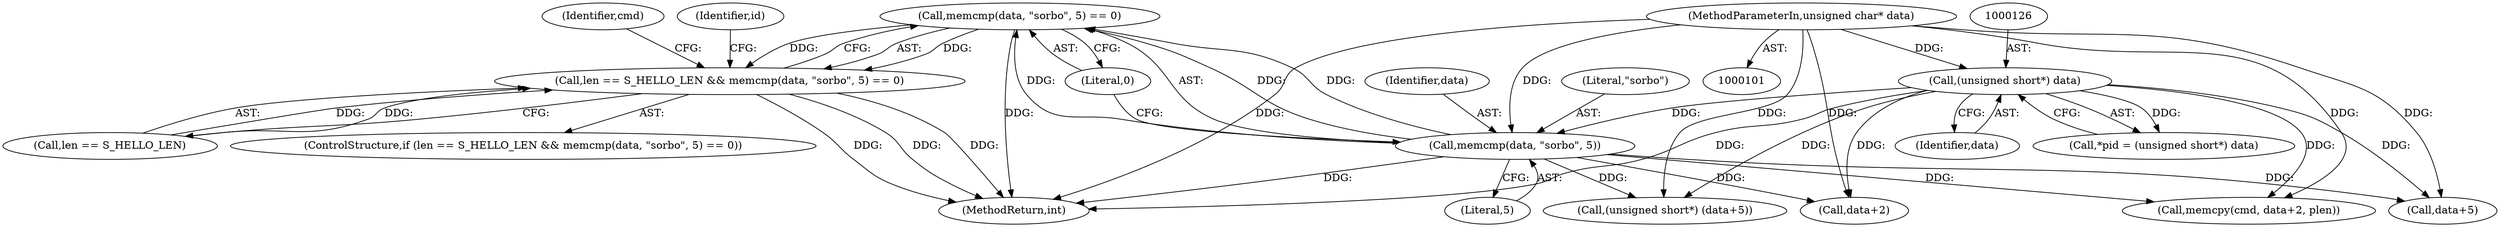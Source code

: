 digraph "0_aircrack-ng_da087238963c1239fdabd47dc1b65279605aca70@API" {
"1000133" [label="(Call,memcmp(data, \"sorbo\", 5) == 0)"];
"1000134" [label="(Call,memcmp(data, \"sorbo\", 5))"];
"1000125" [label="(Call,(unsigned short*) data)"];
"1000103" [label="(MethodParameterIn,unsigned char* data)"];
"1000129" [label="(Call,len == S_HELLO_LEN && memcmp(data, \"sorbo\", 5) == 0)"];
"1000138" [label="(Literal,0)"];
"1000145" [label="(Call,data+5)"];
"1000130" [label="(Call,len == S_HELLO_LEN)"];
"1000103" [label="(MethodParameterIn,unsigned char* data)"];
"1000265" [label="(Call,memcpy(cmd, data+2, plen))"];
"1000129" [label="(Call,len == S_HELLO_LEN && memcmp(data, \"sorbo\", 5) == 0)"];
"1000198" [label="(Identifier,cmd)"];
"1000137" [label="(Literal,5)"];
"1000135" [label="(Identifier,data)"];
"1000133" [label="(Call,memcmp(data, \"sorbo\", 5) == 0)"];
"1000136" [label="(Literal,\"sorbo\")"];
"1000142" [label="(Identifier,id)"];
"1000267" [label="(Call,data+2)"];
"1000127" [label="(Identifier,data)"];
"1000123" [label="(Call,*pid = (unsigned short*) data)"];
"1000297" [label="(MethodReturn,int)"];
"1000143" [label="(Call,(unsigned short*) (data+5))"];
"1000125" [label="(Call,(unsigned short*) data)"];
"1000128" [label="(ControlStructure,if (len == S_HELLO_LEN && memcmp(data, \"sorbo\", 5) == 0))"];
"1000134" [label="(Call,memcmp(data, \"sorbo\", 5))"];
"1000133" -> "1000129"  [label="AST: "];
"1000133" -> "1000138"  [label="CFG: "];
"1000134" -> "1000133"  [label="AST: "];
"1000138" -> "1000133"  [label="AST: "];
"1000129" -> "1000133"  [label="CFG: "];
"1000133" -> "1000297"  [label="DDG: "];
"1000133" -> "1000129"  [label="DDG: "];
"1000133" -> "1000129"  [label="DDG: "];
"1000134" -> "1000133"  [label="DDG: "];
"1000134" -> "1000133"  [label="DDG: "];
"1000134" -> "1000133"  [label="DDG: "];
"1000134" -> "1000137"  [label="CFG: "];
"1000135" -> "1000134"  [label="AST: "];
"1000136" -> "1000134"  [label="AST: "];
"1000137" -> "1000134"  [label="AST: "];
"1000138" -> "1000134"  [label="CFG: "];
"1000134" -> "1000297"  [label="DDG: "];
"1000125" -> "1000134"  [label="DDG: "];
"1000103" -> "1000134"  [label="DDG: "];
"1000134" -> "1000143"  [label="DDG: "];
"1000134" -> "1000145"  [label="DDG: "];
"1000134" -> "1000265"  [label="DDG: "];
"1000134" -> "1000267"  [label="DDG: "];
"1000125" -> "1000123"  [label="AST: "];
"1000125" -> "1000127"  [label="CFG: "];
"1000126" -> "1000125"  [label="AST: "];
"1000127" -> "1000125"  [label="AST: "];
"1000123" -> "1000125"  [label="CFG: "];
"1000125" -> "1000297"  [label="DDG: "];
"1000125" -> "1000123"  [label="DDG: "];
"1000103" -> "1000125"  [label="DDG: "];
"1000125" -> "1000143"  [label="DDG: "];
"1000125" -> "1000145"  [label="DDG: "];
"1000125" -> "1000265"  [label="DDG: "];
"1000125" -> "1000267"  [label="DDG: "];
"1000103" -> "1000101"  [label="AST: "];
"1000103" -> "1000297"  [label="DDG: "];
"1000103" -> "1000143"  [label="DDG: "];
"1000103" -> "1000145"  [label="DDG: "];
"1000103" -> "1000265"  [label="DDG: "];
"1000103" -> "1000267"  [label="DDG: "];
"1000129" -> "1000128"  [label="AST: "];
"1000129" -> "1000130"  [label="CFG: "];
"1000130" -> "1000129"  [label="AST: "];
"1000142" -> "1000129"  [label="CFG: "];
"1000198" -> "1000129"  [label="CFG: "];
"1000129" -> "1000297"  [label="DDG: "];
"1000129" -> "1000297"  [label="DDG: "];
"1000129" -> "1000297"  [label="DDG: "];
"1000130" -> "1000129"  [label="DDG: "];
"1000130" -> "1000129"  [label="DDG: "];
}
